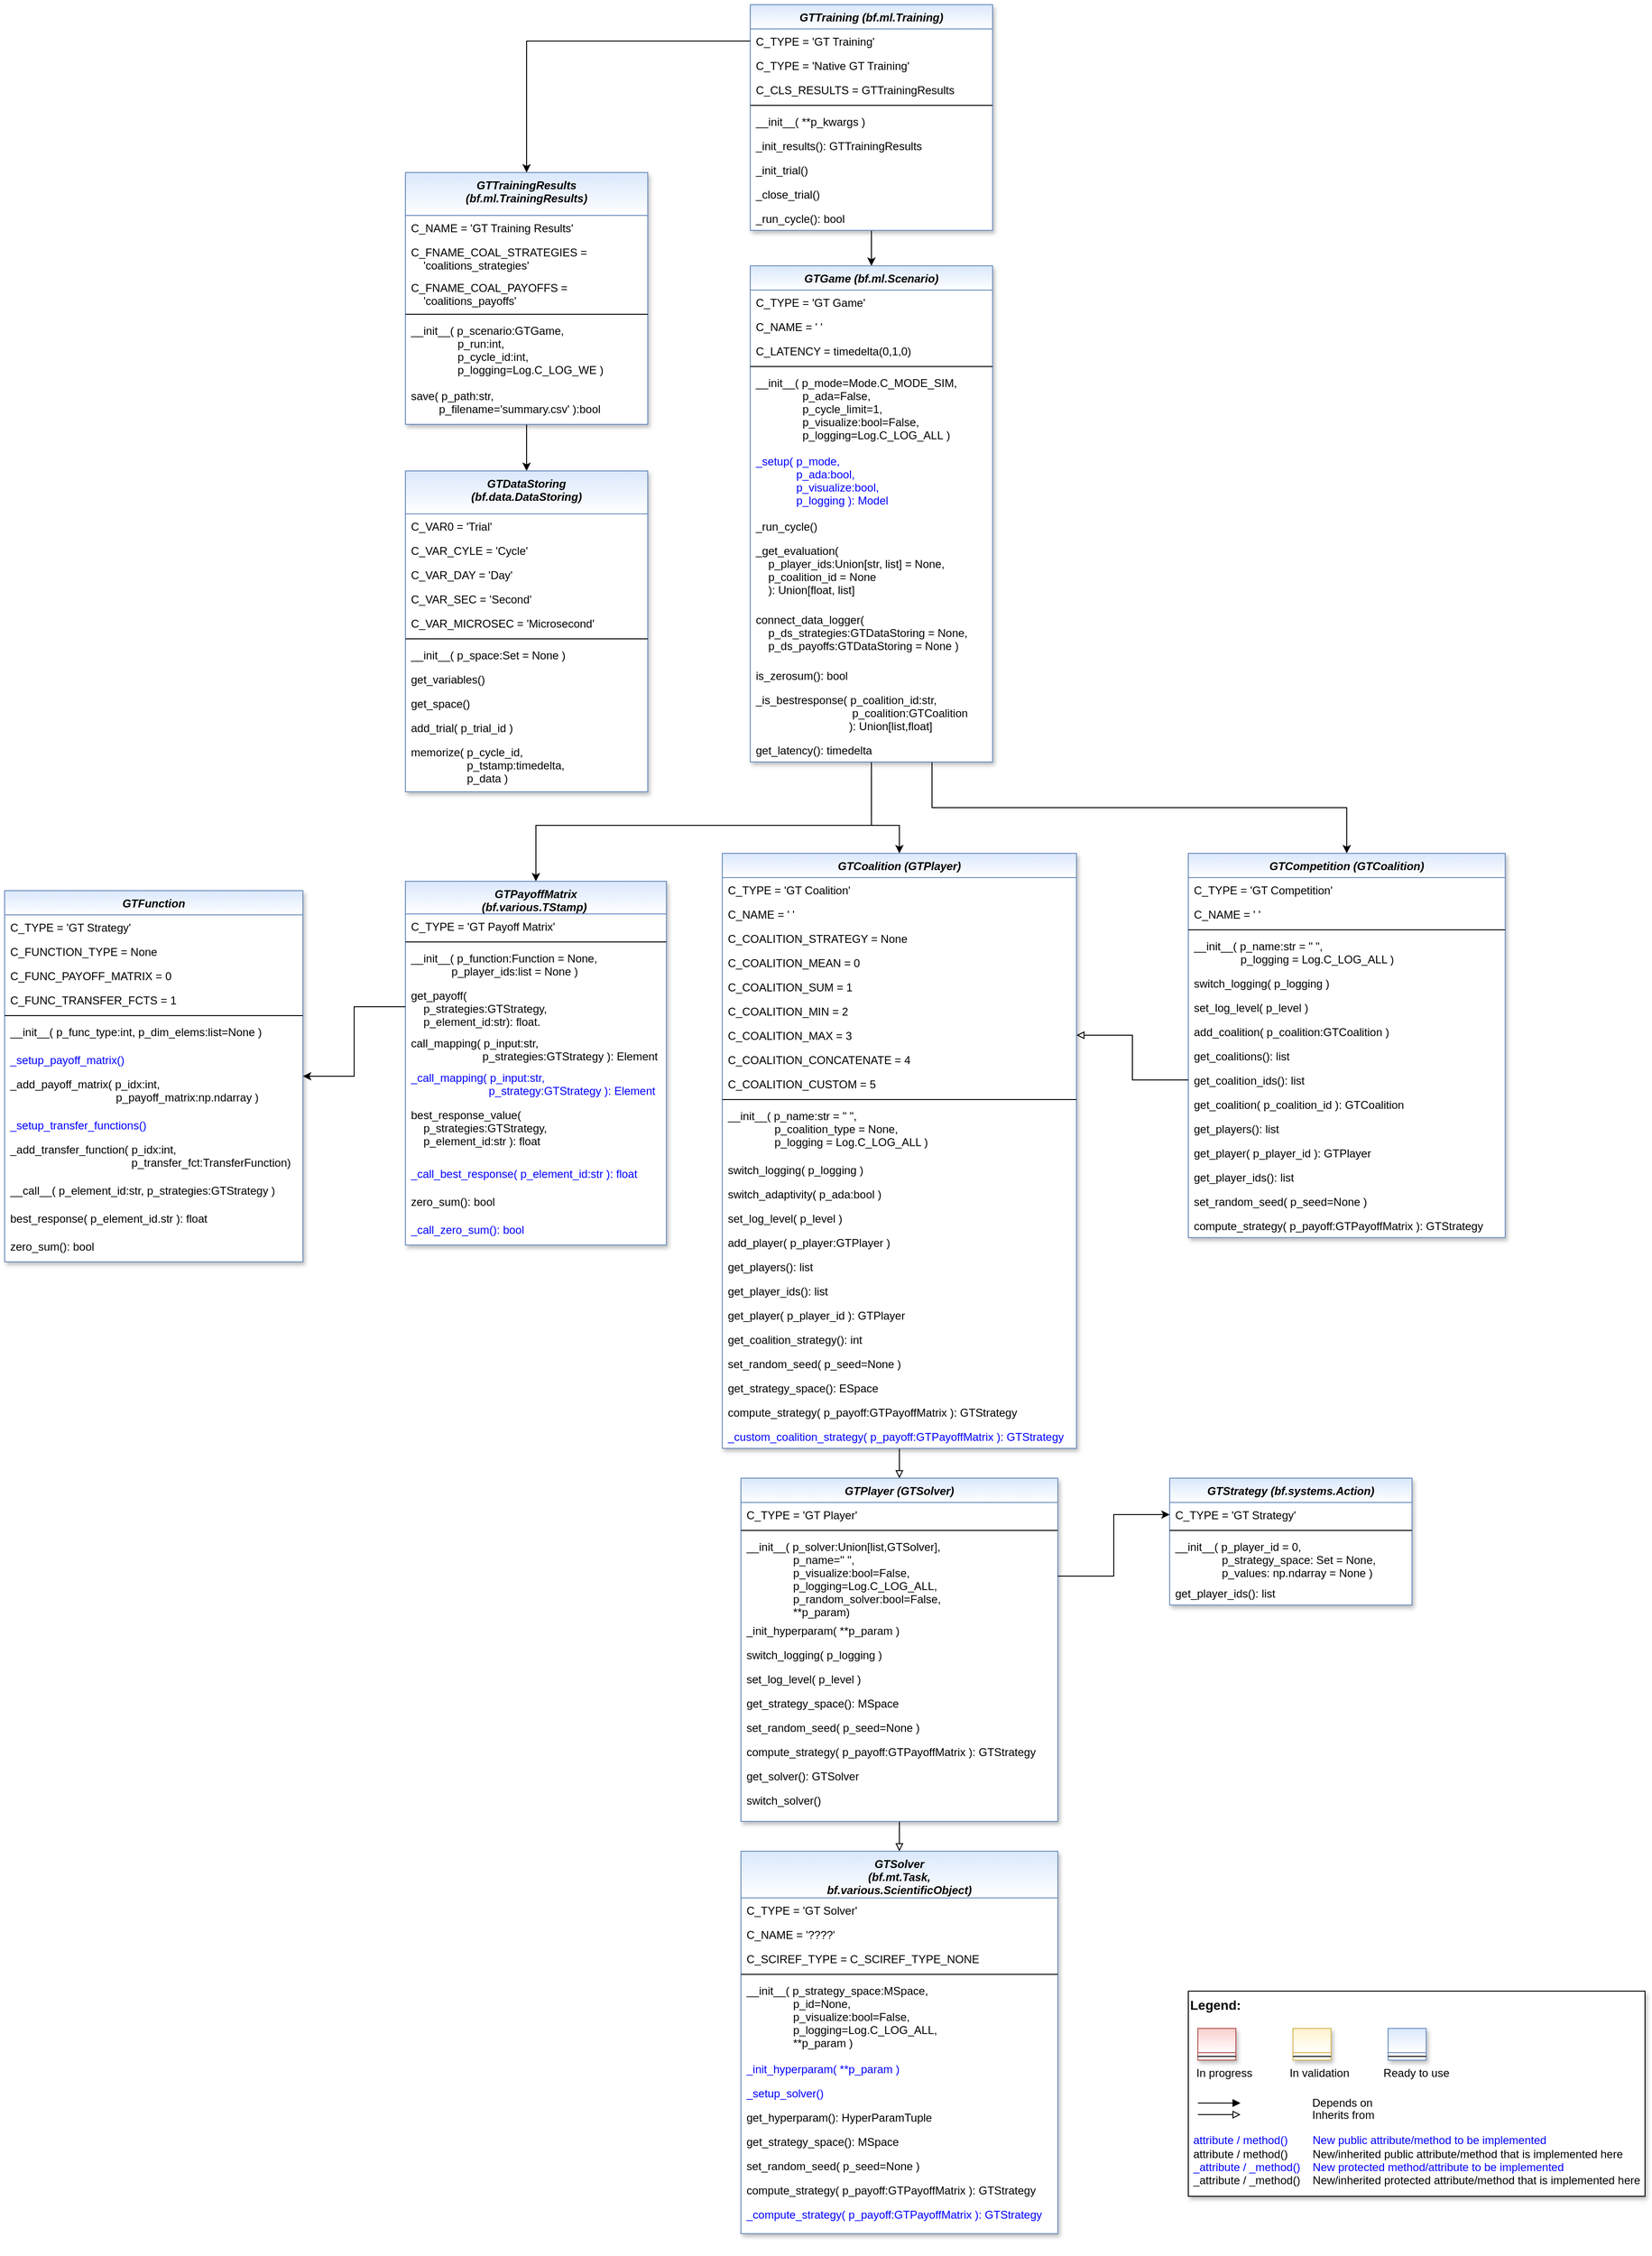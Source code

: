 <mxfile version="21.7.5" type="device">
  <diagram id="C5RBs43oDa-KdzZeNtuy" name="Page-1">
    <mxGraphModel dx="3770" dy="2610" grid="1" gridSize="10" guides="1" tooltips="1" connect="1" arrows="1" fold="1" page="1" pageScale="1" pageWidth="2336" pageHeight="1654" math="0" shadow="0">
      <root>
        <mxCell id="WIyWlLk6GJQsqaUBKTNV-0" />
        <mxCell id="WIyWlLk6GJQsqaUBKTNV-1" parent="WIyWlLk6GJQsqaUBKTNV-0" />
        <mxCell id="YwcJyiYA8xpYUULvoIaP-0" value="" style="group" parent="WIyWlLk6GJQsqaUBKTNV-1" vertex="1" connectable="0">
          <mxGeometry x="-400" y="1720" width="490" height="220" as="geometry" />
        </mxCell>
        <mxCell id="YwcJyiYA8xpYUULvoIaP-1" value="&lt;font color=&quot;#000000&quot; size=&quot;1&quot;&gt;&lt;b style=&quot;font-size: 14px&quot;&gt;Legend:&lt;br&gt;&lt;/b&gt;&lt;/font&gt;&lt;br&gt;&lt;br&gt;&lt;br&gt;&lt;font color=&quot;#0000ff&quot; style=&quot;font-size: 6px&quot;&gt;&lt;br&gt;&lt;/font&gt;&lt;span style=&quot;color: rgb(0 , 0 , 0)&quot;&gt;&lt;font style=&quot;font-size: 4px&quot;&gt;&amp;nbsp; &amp;nbsp;&lt;/font&gt;&amp;nbsp;In progress&amp;nbsp; &amp;nbsp; &amp;nbsp; &amp;nbsp; &amp;nbsp; &amp;nbsp; In validation&amp;nbsp; &amp;nbsp; &amp;nbsp; &amp;nbsp; &amp;nbsp; &amp;nbsp;Ready to use&lt;/span&gt;&lt;font color=&quot;#000000&quot;&gt;&amp;nbsp;&lt;br&gt;&lt;/font&gt;&lt;font color=&quot;#0000ff&quot;&gt;&lt;br&gt;&lt;br&gt;&lt;br&gt;&lt;br&gt;&amp;nbsp;attribute / method()&amp;nbsp; &amp;nbsp; &amp;nbsp; &amp;nbsp; New public attribute/method to be implemented&lt;/font&gt;&lt;br&gt;&lt;font color=&quot;#000000&quot;&gt;&amp;nbsp;&lt;/font&gt;&lt;font color=&quot;#000000&quot;&gt;attribute / method()&lt;span&gt; &lt;/span&gt;&amp;nbsp; &amp;nbsp; &amp;nbsp; &amp;nbsp;New/inherited public attribute/method that is implemented here&lt;br&gt;&lt;/font&gt;&lt;font color=&quot;#0000ff&quot;&gt;&amp;nbsp;_attribute /&amp;nbsp;&lt;/font&gt;&lt;font color=&quot;#0000ff&quot;&gt;_method()&amp;nbsp; &amp;nbsp; New protected method/attribute to be implemented&lt;/font&gt;&lt;br&gt;&lt;font color=&quot;#000000&quot;&gt;&amp;nbsp;_attribute / _method()&amp;nbsp; &amp;nbsp; New/inherited protected attribute/method that is implemented here&lt;br&gt;&lt;/font&gt;&lt;font color=&quot;#000000&quot;&gt;&lt;br&gt;&lt;br&gt;&lt;br&gt;&lt;br&gt;&lt;br&gt;&lt;/font&gt;" style="text;html=1;align=left;verticalAlign=top;whiteSpace=wrap;rounded=0;fontColor=#006600;strokeColor=#000000;shadow=1;fillColor=#ffffff;" parent="YwcJyiYA8xpYUULvoIaP-0" vertex="1">
          <mxGeometry width="490.0" height="220" as="geometry" />
        </mxCell>
        <mxCell id="YwcJyiYA8xpYUULvoIaP-2" value="Depends on" style="endArrow=block;html=1;labelPosition=right;verticalLabelPosition=middle;align=left;verticalAlign=middle;endFill=1;fontSize=12;" parent="YwcJyiYA8xpYUULvoIaP-0" edge="1">
          <mxGeometry x="-1623.125" y="-2180" width="51.042" height="50" as="geometry">
            <mxPoint x="10.208" y="120.003" as="sourcePoint" />
            <mxPoint x="55.991" y="120.003" as="targetPoint" />
            <mxPoint x="98" as="offset" />
            <Array as="points">
              <mxPoint x="30.625" y="120" />
            </Array>
          </mxGeometry>
        </mxCell>
        <mxCell id="YwcJyiYA8xpYUULvoIaP-3" value="Inherits from" style="endArrow=block;html=1;labelPosition=right;verticalLabelPosition=middle;align=left;verticalAlign=middle;endFill=0;fontSize=12;" parent="YwcJyiYA8xpYUULvoIaP-0" edge="1">
          <mxGeometry x="-1623.125" y="-2180" width="51.042" height="50" as="geometry">
            <mxPoint x="10.208" y="132.385" as="sourcePoint" />
            <mxPoint x="55.991" y="132.385" as="targetPoint" />
            <mxPoint x="98" y="1" as="offset" />
          </mxGeometry>
        </mxCell>
        <mxCell id="YwcJyiYA8xpYUULvoIaP-4" value="" style="swimlane;fontStyle=3;align=center;verticalAlign=top;childLayout=stackLayout;horizontal=1;startSize=26;horizontalStack=0;resizeParent=1;resizeLast=0;collapsible=1;marginBottom=0;rounded=0;shadow=1;strokeWidth=1;fillColor=#f8cecc;strokeColor=#b85450;gradientColor=#ffffff;swimlaneFillColor=#ffffff;" parent="YwcJyiYA8xpYUULvoIaP-0" vertex="1">
          <mxGeometry x="10.208" y="40" width="40.833" height="34" as="geometry">
            <mxRectangle x="230" y="140" width="160" height="26" as="alternateBounds" />
          </mxGeometry>
        </mxCell>
        <mxCell id="YwcJyiYA8xpYUULvoIaP-5" value="" style="line;html=1;strokeWidth=1;align=left;verticalAlign=middle;spacingTop=-1;spacingLeft=3;spacingRight=3;rotatable=0;labelPosition=right;points=[];portConstraint=eastwest;" parent="YwcJyiYA8xpYUULvoIaP-4" vertex="1">
          <mxGeometry y="26" width="40.833" height="8" as="geometry" />
        </mxCell>
        <mxCell id="YwcJyiYA8xpYUULvoIaP-6" value="" style="swimlane;fontStyle=3;align=center;verticalAlign=top;childLayout=stackLayout;horizontal=1;startSize=26;horizontalStack=0;resizeParent=1;resizeLast=0;collapsible=1;marginBottom=0;rounded=0;shadow=1;strokeWidth=1;fillColor=#fff2cc;strokeColor=#d6b656;gradientColor=#ffffff;swimlaneFillColor=#ffffff;" parent="YwcJyiYA8xpYUULvoIaP-0" vertex="1">
          <mxGeometry x="112.292" y="40" width="40.833" height="34" as="geometry">
            <mxRectangle x="230" y="140" width="160" height="26" as="alternateBounds" />
          </mxGeometry>
        </mxCell>
        <mxCell id="YwcJyiYA8xpYUULvoIaP-7" value="" style="line;html=1;strokeWidth=1;align=left;verticalAlign=middle;spacingTop=-1;spacingLeft=3;spacingRight=3;rotatable=0;labelPosition=right;points=[];portConstraint=eastwest;" parent="YwcJyiYA8xpYUULvoIaP-6" vertex="1">
          <mxGeometry y="26" width="40.833" height="8" as="geometry" />
        </mxCell>
        <mxCell id="YwcJyiYA8xpYUULvoIaP-8" value="" style="swimlane;fontStyle=3;align=center;verticalAlign=top;childLayout=stackLayout;horizontal=1;startSize=26;horizontalStack=0;resizeParent=1;resizeLast=0;collapsible=1;marginBottom=0;rounded=0;shadow=1;strokeWidth=1;fillColor=#dae8fc;strokeColor=#6c8ebf;gradientColor=#ffffff;swimlaneFillColor=#ffffff;" parent="YwcJyiYA8xpYUULvoIaP-0" vertex="1">
          <mxGeometry x="214.375" y="40" width="40.833" height="34" as="geometry">
            <mxRectangle x="230" y="140" width="160" height="26" as="alternateBounds" />
          </mxGeometry>
        </mxCell>
        <mxCell id="YwcJyiYA8xpYUULvoIaP-9" value="" style="line;html=1;strokeWidth=1;align=left;verticalAlign=middle;spacingTop=-1;spacingLeft=3;spacingRight=3;rotatable=0;labelPosition=right;points=[];portConstraint=eastwest;" parent="YwcJyiYA8xpYUULvoIaP-8" vertex="1">
          <mxGeometry y="26" width="40.833" height="8" as="geometry" />
        </mxCell>
        <mxCell id="B3U6xe70-WNpAOuPaKyA-0" style="edgeStyle=orthogonalEdgeStyle;rounded=0;orthogonalLoop=1;jettySize=auto;html=1;exitX=0.5;exitY=1;exitDx=0;exitDy=0;strokeColor=#000000;fontSize=12;fontColor=#FF0000;entryX=0.5;entryY=0;entryDx=0;entryDy=0;" parent="WIyWlLk6GJQsqaUBKTNV-1" source="B3U6xe70-WNpAOuPaKyA-3" target="B3U6xe70-WNpAOuPaKyA-24" edge="1">
          <mxGeometry relative="1" as="geometry">
            <Array as="points">
              <mxPoint x="-740" y="470" />
              <mxPoint x="-710" y="470" />
            </Array>
            <mxPoint x="-611.44" y="534.836" as="sourcePoint" />
          </mxGeometry>
        </mxCell>
        <mxCell id="B3U6xe70-WNpAOuPaKyA-1" style="edgeStyle=orthogonalEdgeStyle;rounded=0;orthogonalLoop=1;jettySize=auto;html=1;exitX=0.5;exitY=1;exitDx=0;exitDy=0;strokeColor=#000000;fontSize=12;fontColor=#FF0000;entryX=0.5;entryY=0;entryDx=0;entryDy=0;" parent="WIyWlLk6GJQsqaUBKTNV-1" source="B3U6xe70-WNpAOuPaKyA-3" target="B3U6xe70-WNpAOuPaKyA-44" edge="1">
          <mxGeometry relative="1" as="geometry">
            <Array as="points">
              <mxPoint x="-740" y="470" />
              <mxPoint x="-1100" y="470" />
            </Array>
            <mxPoint x="-611.44" y="532.47" as="sourcePoint" />
          </mxGeometry>
        </mxCell>
        <mxCell id="B3U6xe70-WNpAOuPaKyA-2" style="edgeStyle=orthogonalEdgeStyle;rounded=0;orthogonalLoop=1;jettySize=auto;html=1;exitX=0.75;exitY=1;exitDx=0;exitDy=0;entryX=0.5;entryY=0;entryDx=0;entryDy=0;" parent="WIyWlLk6GJQsqaUBKTNV-1" source="B3U6xe70-WNpAOuPaKyA-3" target="B3U6xe70-WNpAOuPaKyA-70" edge="1">
          <mxGeometry relative="1" as="geometry" />
        </mxCell>
        <mxCell id="B3U6xe70-WNpAOuPaKyA-3" value="GTGame (bf.ml.Scenario)" style="swimlane;fontStyle=3;align=center;verticalAlign=top;childLayout=stackLayout;horizontal=1;startSize=26;horizontalStack=0;resizeParent=1;resizeLast=0;collapsible=1;marginBottom=0;rounded=0;shadow=1;strokeWidth=1;fillColor=#dae8fc;strokeColor=#6c8ebf;swimlaneFillColor=#ffffff;gradientColor=#FFFFFF;" parent="WIyWlLk6GJQsqaUBKTNV-1" vertex="1">
          <mxGeometry x="-870" y="-130" width="260" height="532" as="geometry">
            <mxRectangle x="230" y="140" width="160" height="26" as="alternateBounds" />
          </mxGeometry>
        </mxCell>
        <mxCell id="B3U6xe70-WNpAOuPaKyA-4" value="C_TYPE = &#39;GT Game&#39;" style="text;align=left;verticalAlign=top;spacingLeft=4;spacingRight=4;overflow=hidden;rotatable=0;points=[[0,0.5],[1,0.5]];portConstraint=eastwest;" parent="B3U6xe70-WNpAOuPaKyA-3" vertex="1">
          <mxGeometry y="26" width="260" height="26" as="geometry" />
        </mxCell>
        <mxCell id="B3U6xe70-WNpAOuPaKyA-128" value="C_NAME = &#39; &#39;" style="text;align=left;verticalAlign=top;spacingLeft=4;spacingRight=4;overflow=hidden;rotatable=0;points=[[0,0.5],[1,0.5]];portConstraint=eastwest;" parent="B3U6xe70-WNpAOuPaKyA-3" vertex="1">
          <mxGeometry y="52" width="260" height="26" as="geometry" />
        </mxCell>
        <mxCell id="rAsG8wgiOkF3qRqudW2F-1" value="C_LATENCY = timedelta(0,1,0)" style="text;align=left;verticalAlign=top;spacingLeft=4;spacingRight=4;overflow=hidden;rotatable=0;points=[[0,0.5],[1,0.5]];portConstraint=eastwest;" vertex="1" parent="B3U6xe70-WNpAOuPaKyA-3">
          <mxGeometry y="78" width="260" height="26" as="geometry" />
        </mxCell>
        <mxCell id="B3U6xe70-WNpAOuPaKyA-5" value="" style="line;html=1;strokeWidth=1;align=left;verticalAlign=middle;spacingTop=-1;spacingLeft=3;spacingRight=3;rotatable=0;labelPosition=right;points=[];portConstraint=eastwest;" parent="B3U6xe70-WNpAOuPaKyA-3" vertex="1">
          <mxGeometry y="104" width="260" height="8" as="geometry" />
        </mxCell>
        <mxCell id="B3U6xe70-WNpAOuPaKyA-6" value="__init__( p_mode=Mode.C_MODE_SIM,&#xa;               p_ada=False,&#xa;               p_cycle_limit=1,&#xa;               p_visualize:bool=False,&#xa;               p_logging=Log.C_LOG_ALL )" style="text;align=left;verticalAlign=top;spacingLeft=4;spacingRight=4;overflow=hidden;rotatable=0;points=[[0,0.5],[1,0.5]];portConstraint=eastwest;fontColor=#000000;strokeColor=none;dashed=1;" parent="B3U6xe70-WNpAOuPaKyA-3" vertex="1">
          <mxGeometry y="112" width="260" height="84" as="geometry" />
        </mxCell>
        <mxCell id="B3U6xe70-WNpAOuPaKyA-7" value="_setup( p_mode,&#xa;             p_ada:bool,&#xa;             p_visualize:bool,&#xa;             p_logging ): Model" style="text;align=left;verticalAlign=top;spacingLeft=4;spacingRight=4;overflow=hidden;rotatable=0;points=[[0,0.5],[1,0.5]];portConstraint=eastwest;fontColor=#0000FF;" parent="B3U6xe70-WNpAOuPaKyA-3" vertex="1">
          <mxGeometry y="196" width="260" height="70" as="geometry" />
        </mxCell>
        <mxCell id="B3U6xe70-WNpAOuPaKyA-8" value="_run_cycle()" style="text;align=left;verticalAlign=top;spacingLeft=4;spacingRight=4;overflow=hidden;rotatable=0;points=[[0,0.5],[1,0.5]];portConstraint=eastwest;" parent="B3U6xe70-WNpAOuPaKyA-3" vertex="1">
          <mxGeometry y="266" width="260" height="26" as="geometry" />
        </mxCell>
        <mxCell id="B3U6xe70-WNpAOuPaKyA-9" value="_get_evaluation(&#xa;    p_player_ids:Union[str, list] = None,&#xa;    p_coalition_id = None&#xa;    ): Union[float, list]" style="text;align=left;verticalAlign=top;spacingLeft=4;spacingRight=4;overflow=hidden;rotatable=0;points=[[0,0.5],[1,0.5]];portConstraint=eastwest;" parent="B3U6xe70-WNpAOuPaKyA-3" vertex="1">
          <mxGeometry y="292" width="260" height="74" as="geometry" />
        </mxCell>
        <mxCell id="B3U6xe70-WNpAOuPaKyA-129" value="connect_data_logger(&#xa;    p_ds_strategies:GTDataStoring = None,&#xa;    p_ds_payoffs:GTDataStoring = None )" style="text;align=left;verticalAlign=top;spacingLeft=4;spacingRight=4;overflow=hidden;rotatable=0;points=[[0,0.5],[1,0.5]];portConstraint=eastwest;" parent="B3U6xe70-WNpAOuPaKyA-3" vertex="1">
          <mxGeometry y="366" width="260" height="60" as="geometry" />
        </mxCell>
        <mxCell id="r4KT35VXYHTNUlkVge_L-0" value="is_zerosum(): bool" style="text;align=left;verticalAlign=top;spacingLeft=4;spacingRight=4;overflow=hidden;rotatable=0;points=[[0,0.5],[1,0.5]];portConstraint=eastwest;fontColor=#000000;" parent="B3U6xe70-WNpAOuPaKyA-3" vertex="1">
          <mxGeometry y="426" width="260" height="26" as="geometry" />
        </mxCell>
        <mxCell id="r4KT35VXYHTNUlkVge_L-1" value="_is_bestresponse( p_coalition_id:str,&#xa;                               p_coalition:GTCoalition&#xa;                              ): Union[list,float]&#xa;" style="text;align=left;verticalAlign=top;spacingLeft=4;spacingRight=4;overflow=hidden;rotatable=0;points=[[0,0.5],[1,0.5]];portConstraint=eastwest;fontColor=#000000;" parent="B3U6xe70-WNpAOuPaKyA-3" vertex="1">
          <mxGeometry y="452" width="260" height="54" as="geometry" />
        </mxCell>
        <mxCell id="rAsG8wgiOkF3qRqudW2F-2" value="get_latency(): timedelta" style="text;align=left;verticalAlign=top;spacingLeft=4;spacingRight=4;overflow=hidden;rotatable=0;points=[[0,0.5],[1,0.5]];portConstraint=eastwest;fontColor=#000000;" vertex="1" parent="B3U6xe70-WNpAOuPaKyA-3">
          <mxGeometry y="506" width="260" height="26" as="geometry" />
        </mxCell>
        <mxCell id="B3U6xe70-WNpAOuPaKyA-10" style="edgeStyle=orthogonalEdgeStyle;rounded=0;orthogonalLoop=1;jettySize=auto;html=1;exitX=0.5;exitY=1;exitDx=0;exitDy=0;strokeColor=#000000;fontSize=12;fontColor=#FF0000;endArrow=block;endFill=0;" parent="WIyWlLk6GJQsqaUBKTNV-1" source="B3U6xe70-WNpAOuPaKyA-11" target="B3U6xe70-WNpAOuPaKyA-34" edge="1">
          <mxGeometry relative="1" as="geometry" />
        </mxCell>
        <mxCell id="B3U6xe70-WNpAOuPaKyA-11" value="GTPlayer (GTSolver)" style="swimlane;fontStyle=3;align=center;verticalAlign=top;childLayout=stackLayout;horizontal=1;startSize=26;horizontalStack=0;resizeParent=1;resizeLast=0;collapsible=1;marginBottom=0;rounded=0;shadow=1;strokeWidth=1;fillColor=#dae8fc;strokeColor=#6c8ebf;swimlaneFillColor=#ffffff;gradientColor=#FFFFFF;" parent="WIyWlLk6GJQsqaUBKTNV-1" vertex="1">
          <mxGeometry x="-880" y="1170" width="340" height="368" as="geometry">
            <mxRectangle x="230" y="140" width="160" height="26" as="alternateBounds" />
          </mxGeometry>
        </mxCell>
        <mxCell id="B3U6xe70-WNpAOuPaKyA-12" value="C_TYPE = &#39;GT Player&#39;" style="text;align=left;verticalAlign=top;spacingLeft=4;spacingRight=4;overflow=hidden;rotatable=0;points=[[0,0.5],[1,0.5]];portConstraint=eastwest;" parent="B3U6xe70-WNpAOuPaKyA-11" vertex="1">
          <mxGeometry y="26" width="340" height="26" as="geometry" />
        </mxCell>
        <mxCell id="B3U6xe70-WNpAOuPaKyA-13" value="" style="line;html=1;strokeWidth=1;align=left;verticalAlign=middle;spacingTop=-1;spacingLeft=3;spacingRight=3;rotatable=0;labelPosition=right;points=[];portConstraint=eastwest;" parent="B3U6xe70-WNpAOuPaKyA-11" vertex="1">
          <mxGeometry y="52" width="340" height="8" as="geometry" />
        </mxCell>
        <mxCell id="B3U6xe70-WNpAOuPaKyA-14" value="__init__( p_solver:Union[list,GTSolver],&#xa;               p_name=&#39;&#39; &quot;,&#xa;               p_visualize:bool=False,&#xa;               p_logging=Log.C_LOG_ALL,&#xa;               p_random_solver:bool=False,&#xa;               **p_param)" style="text;align=left;verticalAlign=top;spacingLeft=4;spacingRight=4;overflow=hidden;rotatable=0;points=[[0,0.5],[1,0.5]];portConstraint=eastwest;fontColor=#000000;strokeColor=none;dashed=1;" parent="B3U6xe70-WNpAOuPaKyA-11" vertex="1">
          <mxGeometry y="60" width="340" height="90" as="geometry" />
        </mxCell>
        <mxCell id="B3U6xe70-WNpAOuPaKyA-15" value="_init_hyperparam( **p_param )" style="text;align=left;verticalAlign=top;spacingLeft=4;spacingRight=4;overflow=hidden;rotatable=0;points=[[0,0.5],[1,0.5]];portConstraint=eastwest;" parent="B3U6xe70-WNpAOuPaKyA-11" vertex="1">
          <mxGeometry y="150" width="340" height="26" as="geometry" />
        </mxCell>
        <mxCell id="B3U6xe70-WNpAOuPaKyA-100" value="switch_logging( p_logging )" style="text;align=left;verticalAlign=top;spacingLeft=4;spacingRight=4;overflow=hidden;rotatable=0;points=[[0,0.5],[1,0.5]];portConstraint=eastwest;" parent="B3U6xe70-WNpAOuPaKyA-11" vertex="1">
          <mxGeometry y="176" width="340" height="26" as="geometry" />
        </mxCell>
        <mxCell id="B3U6xe70-WNpAOuPaKyA-101" value="set_log_level( p_level )" style="text;align=left;verticalAlign=top;spacingLeft=4;spacingRight=4;overflow=hidden;rotatable=0;points=[[0,0.5],[1,0.5]];portConstraint=eastwest;" parent="B3U6xe70-WNpAOuPaKyA-11" vertex="1">
          <mxGeometry y="202" width="340" height="26" as="geometry" />
        </mxCell>
        <mxCell id="B3U6xe70-WNpAOuPaKyA-102" value="get_strategy_space(): MSpace" style="text;align=left;verticalAlign=top;spacingLeft=4;spacingRight=4;overflow=hidden;rotatable=0;points=[[0,0.5],[1,0.5]];portConstraint=eastwest;" parent="B3U6xe70-WNpAOuPaKyA-11" vertex="1">
          <mxGeometry y="228" width="340" height="26" as="geometry" />
        </mxCell>
        <mxCell id="B3U6xe70-WNpAOuPaKyA-16" value="set_random_seed( p_seed=None )" style="text;align=left;verticalAlign=top;spacingLeft=4;spacingRight=4;overflow=hidden;rotatable=0;points=[[0,0.5],[1,0.5]];portConstraint=eastwest;" parent="B3U6xe70-WNpAOuPaKyA-11" vertex="1">
          <mxGeometry y="254" width="340" height="26" as="geometry" />
        </mxCell>
        <mxCell id="B3U6xe70-WNpAOuPaKyA-17" value="compute_strategy( p_payoff:GTPayoffMatrix ): GTStrategy" style="text;align=left;verticalAlign=top;spacingLeft=4;spacingRight=4;overflow=hidden;rotatable=0;points=[[0,0.5],[1,0.5]];portConstraint=eastwest;" parent="B3U6xe70-WNpAOuPaKyA-11" vertex="1">
          <mxGeometry y="280" width="340" height="26" as="geometry" />
        </mxCell>
        <mxCell id="MyGx6jRDOTwCbTWjs4LP-0" value="get_solver(): GTSolver" style="text;align=left;verticalAlign=top;spacingLeft=4;spacingRight=4;overflow=hidden;rotatable=0;points=[[0,0.5],[1,0.5]];portConstraint=eastwest;" parent="B3U6xe70-WNpAOuPaKyA-11" vertex="1">
          <mxGeometry y="306" width="340" height="26" as="geometry" />
        </mxCell>
        <mxCell id="B3U6xe70-WNpAOuPaKyA-103" value="switch_solver()" style="text;align=left;verticalAlign=top;spacingLeft=4;spacingRight=4;overflow=hidden;rotatable=0;points=[[0,0.5],[1,0.5]];portConstraint=eastwest;" parent="B3U6xe70-WNpAOuPaKyA-11" vertex="1">
          <mxGeometry y="332" width="340" height="26" as="geometry" />
        </mxCell>
        <mxCell id="B3U6xe70-WNpAOuPaKyA-18" value="GTStrategy (bf.systems.Action)" style="swimlane;fontStyle=3;align=center;verticalAlign=top;childLayout=stackLayout;horizontal=1;startSize=26;horizontalStack=0;resizeParent=1;resizeLast=0;collapsible=1;marginBottom=0;rounded=0;shadow=1;strokeWidth=1;fillColor=#dae8fc;strokeColor=#6c8ebf;swimlaneFillColor=#ffffff;gradientColor=#FFFFFF;" parent="WIyWlLk6GJQsqaUBKTNV-1" vertex="1">
          <mxGeometry x="-420" y="1170" width="260" height="136" as="geometry">
            <mxRectangle x="230" y="140" width="160" height="26" as="alternateBounds" />
          </mxGeometry>
        </mxCell>
        <mxCell id="B3U6xe70-WNpAOuPaKyA-19" value="C_TYPE = &#39;GT Strategy&#39;" style="text;align=left;verticalAlign=top;spacingLeft=4;spacingRight=4;overflow=hidden;rotatable=0;points=[[0,0.5],[1,0.5]];portConstraint=eastwest;" parent="B3U6xe70-WNpAOuPaKyA-18" vertex="1">
          <mxGeometry y="26" width="260" height="26" as="geometry" />
        </mxCell>
        <mxCell id="B3U6xe70-WNpAOuPaKyA-20" value="" style="line;html=1;strokeWidth=1;align=left;verticalAlign=middle;spacingTop=-1;spacingLeft=3;spacingRight=3;rotatable=0;labelPosition=right;points=[];portConstraint=eastwest;" parent="B3U6xe70-WNpAOuPaKyA-18" vertex="1">
          <mxGeometry y="52" width="260" height="8" as="geometry" />
        </mxCell>
        <mxCell id="B3U6xe70-WNpAOuPaKyA-21" value="__init__( p_player_id = 0,&#xa;               p_strategy_space: Set = None,&#xa;               p_values: np.ndarray = None )" style="text;align=left;verticalAlign=top;spacingLeft=4;spacingRight=4;overflow=hidden;rotatable=0;points=[[0,0.5],[1,0.5]];portConstraint=eastwest;fontColor=#000000;strokeColor=none;dashed=1;" parent="B3U6xe70-WNpAOuPaKyA-18" vertex="1">
          <mxGeometry y="60" width="260" height="50" as="geometry" />
        </mxCell>
        <mxCell id="B3U6xe70-WNpAOuPaKyA-22" value="get_player_ids(): list" style="text;align=left;verticalAlign=top;spacingLeft=4;spacingRight=4;overflow=hidden;rotatable=0;points=[[0,0.5],[1,0.5]];portConstraint=eastwest;fontColor=#000000;strokeColor=none;dashed=1;" parent="B3U6xe70-WNpAOuPaKyA-18" vertex="1">
          <mxGeometry y="110" width="260" height="26" as="geometry" />
        </mxCell>
        <mxCell id="B3U6xe70-WNpAOuPaKyA-23" style="edgeStyle=orthogonalEdgeStyle;rounded=0;orthogonalLoop=1;jettySize=auto;html=1;exitX=0.5;exitY=1;exitDx=0;exitDy=0;entryX=0.5;entryY=0;entryDx=0;entryDy=0;strokeColor=#000000;fontSize=12;fontColor=#FF0000;endArrow=block;endFill=0;" parent="WIyWlLk6GJQsqaUBKTNV-1" source="B3U6xe70-WNpAOuPaKyA-24" target="B3U6xe70-WNpAOuPaKyA-11" edge="1">
          <mxGeometry relative="1" as="geometry" />
        </mxCell>
        <mxCell id="B3U6xe70-WNpAOuPaKyA-24" value="GTCoalition (GTPlayer)" style="swimlane;fontStyle=3;align=center;verticalAlign=top;childLayout=stackLayout;horizontal=1;startSize=26;horizontalStack=0;resizeParent=1;resizeLast=0;collapsible=1;marginBottom=0;rounded=0;shadow=1;strokeWidth=1;fillColor=#dae8fc;strokeColor=#6c8ebf;swimlaneFillColor=#ffffff;gradientColor=#FFFFFF;" parent="WIyWlLk6GJQsqaUBKTNV-1" vertex="1">
          <mxGeometry x="-900" y="500" width="380" height="638" as="geometry">
            <mxRectangle x="230" y="140" width="160" height="26" as="alternateBounds" />
          </mxGeometry>
        </mxCell>
        <mxCell id="B3U6xe70-WNpAOuPaKyA-25" value="C_TYPE = &#39;GT Coalition&#39;" style="text;align=left;verticalAlign=top;spacingLeft=4;spacingRight=4;overflow=hidden;rotatable=0;points=[[0,0.5],[1,0.5]];portConstraint=eastwest;" parent="B3U6xe70-WNpAOuPaKyA-24" vertex="1">
          <mxGeometry y="26" width="380" height="26" as="geometry" />
        </mxCell>
        <mxCell id="B3U6xe70-WNpAOuPaKyA-104" value="C_NAME = &#39; &#39;" style="text;align=left;verticalAlign=top;spacingLeft=4;spacingRight=4;overflow=hidden;rotatable=0;points=[[0,0.5],[1,0.5]];portConstraint=eastwest;" parent="B3U6xe70-WNpAOuPaKyA-24" vertex="1">
          <mxGeometry y="52" width="380" height="26" as="geometry" />
        </mxCell>
        <mxCell id="B3U6xe70-WNpAOuPaKyA-105" value="C_COALITION_STRATEGY = None" style="text;align=left;verticalAlign=top;spacingLeft=4;spacingRight=4;overflow=hidden;rotatable=0;points=[[0,0.5],[1,0.5]];portConstraint=eastwest;" parent="B3U6xe70-WNpAOuPaKyA-24" vertex="1">
          <mxGeometry y="78" width="380" height="26" as="geometry" />
        </mxCell>
        <mxCell id="B3U6xe70-WNpAOuPaKyA-110" value="C_COALITION_MEAN = 0" style="text;align=left;verticalAlign=top;spacingLeft=4;spacingRight=4;overflow=hidden;rotatable=0;points=[[0,0.5],[1,0.5]];portConstraint=eastwest;" parent="B3U6xe70-WNpAOuPaKyA-24" vertex="1">
          <mxGeometry y="104" width="380" height="26" as="geometry" />
        </mxCell>
        <mxCell id="B3U6xe70-WNpAOuPaKyA-109" value="C_COALITION_SUM = 1" style="text;align=left;verticalAlign=top;spacingLeft=4;spacingRight=4;overflow=hidden;rotatable=0;points=[[0,0.5],[1,0.5]];portConstraint=eastwest;" parent="B3U6xe70-WNpAOuPaKyA-24" vertex="1">
          <mxGeometry y="130" width="380" height="26" as="geometry" />
        </mxCell>
        <mxCell id="B3U6xe70-WNpAOuPaKyA-107" value="C_COALITION_MIN = 2" style="text;align=left;verticalAlign=top;spacingLeft=4;spacingRight=4;overflow=hidden;rotatable=0;points=[[0,0.5],[1,0.5]];portConstraint=eastwest;" parent="B3U6xe70-WNpAOuPaKyA-24" vertex="1">
          <mxGeometry y="156" width="380" height="26" as="geometry" />
        </mxCell>
        <mxCell id="B3U6xe70-WNpAOuPaKyA-108" value="C_COALITION_MAX = 3" style="text;align=left;verticalAlign=top;spacingLeft=4;spacingRight=4;overflow=hidden;rotatable=0;points=[[0,0.5],[1,0.5]];portConstraint=eastwest;" parent="B3U6xe70-WNpAOuPaKyA-24" vertex="1">
          <mxGeometry y="182" width="380" height="26" as="geometry" />
        </mxCell>
        <mxCell id="r4KT35VXYHTNUlkVge_L-12" value="C_COALITION_CONCATENATE = 4" style="text;align=left;verticalAlign=top;spacingLeft=4;spacingRight=4;overflow=hidden;rotatable=0;points=[[0,0.5],[1,0.5]];portConstraint=eastwest;" parent="B3U6xe70-WNpAOuPaKyA-24" vertex="1">
          <mxGeometry y="208" width="380" height="26" as="geometry" />
        </mxCell>
        <mxCell id="B3U6xe70-WNpAOuPaKyA-106" value="C_COALITION_CUSTOM = 5" style="text;align=left;verticalAlign=top;spacingLeft=4;spacingRight=4;overflow=hidden;rotatable=0;points=[[0,0.5],[1,0.5]];portConstraint=eastwest;" parent="B3U6xe70-WNpAOuPaKyA-24" vertex="1">
          <mxGeometry y="234" width="380" height="26" as="geometry" />
        </mxCell>
        <mxCell id="B3U6xe70-WNpAOuPaKyA-26" value="" style="line;html=1;strokeWidth=1;align=left;verticalAlign=middle;spacingTop=-1;spacingLeft=3;spacingRight=3;rotatable=0;labelPosition=right;points=[];portConstraint=eastwest;" parent="B3U6xe70-WNpAOuPaKyA-24" vertex="1">
          <mxGeometry y="260" width="380" height="8" as="geometry" />
        </mxCell>
        <mxCell id="B3U6xe70-WNpAOuPaKyA-27" value="__init__( p_name:str = &quot; &quot;,&#xa;               p_coalition_type = None,&#xa;               p_logging = Log.C_LOG_ALL )" style="text;align=left;verticalAlign=top;spacingLeft=4;spacingRight=4;overflow=hidden;rotatable=0;points=[[0,0.5],[1,0.5]];portConstraint=eastwest;fontColor=#000000;strokeColor=none;dashed=1;" parent="B3U6xe70-WNpAOuPaKyA-24" vertex="1">
          <mxGeometry y="268" width="380" height="58" as="geometry" />
        </mxCell>
        <mxCell id="B3U6xe70-WNpAOuPaKyA-111" value="switch_logging( p_logging )" style="text;align=left;verticalAlign=top;spacingLeft=4;spacingRight=4;overflow=hidden;rotatable=0;points=[[0,0.5],[1,0.5]];portConstraint=eastwest;" parent="B3U6xe70-WNpAOuPaKyA-24" vertex="1">
          <mxGeometry y="326" width="380" height="26" as="geometry" />
        </mxCell>
        <mxCell id="q94ubmj8k_Kv9LnCzs1b-0" value="switch_adaptivity( p_ada:bool )" style="text;align=left;verticalAlign=top;spacingLeft=4;spacingRight=4;overflow=hidden;rotatable=0;points=[[0,0.5],[1,0.5]];portConstraint=eastwest;" parent="B3U6xe70-WNpAOuPaKyA-24" vertex="1">
          <mxGeometry y="352" width="380" height="26" as="geometry" />
        </mxCell>
        <mxCell id="B3U6xe70-WNpAOuPaKyA-112" value="set_log_level( p_level )" style="text;align=left;verticalAlign=top;spacingLeft=4;spacingRight=4;overflow=hidden;rotatable=0;points=[[0,0.5],[1,0.5]];portConstraint=eastwest;" parent="B3U6xe70-WNpAOuPaKyA-24" vertex="1">
          <mxGeometry y="378" width="380" height="26" as="geometry" />
        </mxCell>
        <mxCell id="B3U6xe70-WNpAOuPaKyA-28" value="add_player( p_player:GTPlayer )" style="text;align=left;verticalAlign=top;spacingLeft=4;spacingRight=4;overflow=hidden;rotatable=0;points=[[0,0.5],[1,0.5]];portConstraint=eastwest;" parent="B3U6xe70-WNpAOuPaKyA-24" vertex="1">
          <mxGeometry y="404" width="380" height="26" as="geometry" />
        </mxCell>
        <mxCell id="B3U6xe70-WNpAOuPaKyA-29" value="get_players(): list" style="text;align=left;verticalAlign=top;spacingLeft=4;spacingRight=4;overflow=hidden;rotatable=0;points=[[0,0.5],[1,0.5]];portConstraint=eastwest;" parent="B3U6xe70-WNpAOuPaKyA-24" vertex="1">
          <mxGeometry y="430" width="380" height="26" as="geometry" />
        </mxCell>
        <mxCell id="B3U6xe70-WNpAOuPaKyA-30" value="get_player_ids(): list" style="text;align=left;verticalAlign=top;spacingLeft=4;spacingRight=4;overflow=hidden;rotatable=0;points=[[0,0.5],[1,0.5]];portConstraint=eastwest;" parent="B3U6xe70-WNpAOuPaKyA-24" vertex="1">
          <mxGeometry y="456" width="380" height="26" as="geometry" />
        </mxCell>
        <mxCell id="B3U6xe70-WNpAOuPaKyA-31" value="get_player( p_player_id ): GTPlayer" style="text;align=left;verticalAlign=top;spacingLeft=4;spacingRight=4;overflow=hidden;rotatable=0;points=[[0,0.5],[1,0.5]];portConstraint=eastwest;" parent="B3U6xe70-WNpAOuPaKyA-24" vertex="1">
          <mxGeometry y="482" width="380" height="26" as="geometry" />
        </mxCell>
        <mxCell id="B3U6xe70-WNpAOuPaKyA-114" value="get_coalition_strategy(): int" style="text;align=left;verticalAlign=top;spacingLeft=4;spacingRight=4;overflow=hidden;rotatable=0;points=[[0,0.5],[1,0.5]];portConstraint=eastwest;" parent="B3U6xe70-WNpAOuPaKyA-24" vertex="1">
          <mxGeometry y="508" width="380" height="26" as="geometry" />
        </mxCell>
        <mxCell id="B3U6xe70-WNpAOuPaKyA-32" value="set_random_seed( p_seed=None )" style="text;align=left;verticalAlign=top;spacingLeft=4;spacingRight=4;overflow=hidden;rotatable=0;points=[[0,0.5],[1,0.5]];portConstraint=eastwest;" parent="B3U6xe70-WNpAOuPaKyA-24" vertex="1">
          <mxGeometry y="534" width="380" height="26" as="geometry" />
        </mxCell>
        <mxCell id="B3U6xe70-WNpAOuPaKyA-115" value="get_strategy_space(): ESpace" style="text;align=left;verticalAlign=top;spacingLeft=4;spacingRight=4;overflow=hidden;rotatable=0;points=[[0,0.5],[1,0.5]];portConstraint=eastwest;" parent="B3U6xe70-WNpAOuPaKyA-24" vertex="1">
          <mxGeometry y="560" width="380" height="26" as="geometry" />
        </mxCell>
        <mxCell id="B3U6xe70-WNpAOuPaKyA-33" value="compute_strategy( p_payoff:GTPayoffMatrix ): GTStrategy" style="text;align=left;verticalAlign=top;spacingLeft=4;spacingRight=4;overflow=hidden;rotatable=0;points=[[0,0.5],[1,0.5]];portConstraint=eastwest;" parent="B3U6xe70-WNpAOuPaKyA-24" vertex="1">
          <mxGeometry y="586" width="380" height="26" as="geometry" />
        </mxCell>
        <mxCell id="r4KT35VXYHTNUlkVge_L-2" value="_custom_coalition_strategy( p_payoff:GTPayoffMatrix ): GTStrategy" style="text;align=left;verticalAlign=top;spacingLeft=4;spacingRight=4;overflow=hidden;rotatable=0;points=[[0,0.5],[1,0.5]];portConstraint=eastwest;fontColor=#0000FF;" parent="B3U6xe70-WNpAOuPaKyA-24" vertex="1">
          <mxGeometry y="612" width="380" height="26" as="geometry" />
        </mxCell>
        <mxCell id="B3U6xe70-WNpAOuPaKyA-34" value="GTSolver&#xa;(bf.mt.Task,&#xa;bf.various.ScientificObject)" style="swimlane;fontStyle=3;align=center;verticalAlign=top;childLayout=stackLayout;horizontal=1;startSize=50;horizontalStack=0;resizeParent=1;resizeLast=0;collapsible=1;marginBottom=0;rounded=0;shadow=1;strokeWidth=1;fillColor=#dae8fc;strokeColor=#6c8ebf;swimlaneFillColor=#ffffff;gradientColor=#FFFFFF;" parent="WIyWlLk6GJQsqaUBKTNV-1" vertex="1">
          <mxGeometry x="-880" y="1570" width="340" height="410" as="geometry">
            <mxRectangle x="230" y="140" width="160" height="26" as="alternateBounds" />
          </mxGeometry>
        </mxCell>
        <mxCell id="B3U6xe70-WNpAOuPaKyA-35" value="C_TYPE = &#39;GT Solver&#39;" style="text;align=left;verticalAlign=top;spacingLeft=4;spacingRight=4;overflow=hidden;rotatable=0;points=[[0,0.5],[1,0.5]];portConstraint=eastwest;" parent="B3U6xe70-WNpAOuPaKyA-34" vertex="1">
          <mxGeometry y="50" width="340" height="26" as="geometry" />
        </mxCell>
        <mxCell id="B3U6xe70-WNpAOuPaKyA-96" value="C_NAME = &#39;????&#39;" style="text;align=left;verticalAlign=top;spacingLeft=4;spacingRight=4;overflow=hidden;rotatable=0;points=[[0,0.5],[1,0.5]];portConstraint=eastwest;" parent="B3U6xe70-WNpAOuPaKyA-34" vertex="1">
          <mxGeometry y="76" width="340" height="26" as="geometry" />
        </mxCell>
        <mxCell id="B3U6xe70-WNpAOuPaKyA-97" value="C_SCIREF_TYPE = C_SCIREF_TYPE_NONE" style="text;align=left;verticalAlign=top;spacingLeft=4;spacingRight=4;overflow=hidden;rotatable=0;points=[[0,0.5],[1,0.5]];portConstraint=eastwest;" parent="B3U6xe70-WNpAOuPaKyA-34" vertex="1">
          <mxGeometry y="102" width="340" height="26" as="geometry" />
        </mxCell>
        <mxCell id="B3U6xe70-WNpAOuPaKyA-36" value="" style="line;html=1;strokeWidth=1;align=left;verticalAlign=middle;spacingTop=-1;spacingLeft=3;spacingRight=3;rotatable=0;labelPosition=right;points=[];portConstraint=eastwest;" parent="B3U6xe70-WNpAOuPaKyA-34" vertex="1">
          <mxGeometry y="128" width="340" height="8" as="geometry" />
        </mxCell>
        <mxCell id="B3U6xe70-WNpAOuPaKyA-37" value="__init__( p_strategy_space:MSpace,&#xa;               p_id=None,&#xa;               p_visualize:bool=False,&#xa;               p_logging=Log.C_LOG_ALL,&#xa;               **p_param )" style="text;align=left;verticalAlign=top;spacingLeft=4;spacingRight=4;overflow=hidden;rotatable=0;points=[[0,0.5],[1,0.5]];portConstraint=eastwest;fontColor=#000000;strokeColor=none;dashed=1;" parent="B3U6xe70-WNpAOuPaKyA-34" vertex="1">
          <mxGeometry y="136" width="340" height="84" as="geometry" />
        </mxCell>
        <mxCell id="B3U6xe70-WNpAOuPaKyA-38" value="_init_hyperparam( **p_param )" style="text;align=left;verticalAlign=top;spacingLeft=4;spacingRight=4;overflow=hidden;rotatable=0;points=[[0,0.5],[1,0.5]];portConstraint=eastwest;fontColor=#0000FF;" parent="B3U6xe70-WNpAOuPaKyA-34" vertex="1">
          <mxGeometry y="220" width="340" height="26" as="geometry" />
        </mxCell>
        <mxCell id="B3U6xe70-WNpAOuPaKyA-39" value="_setup_solver()" style="text;align=left;verticalAlign=top;spacingLeft=4;spacingRight=4;overflow=hidden;rotatable=0;points=[[0,0.5],[1,0.5]];portConstraint=eastwest;fontColor=#0000FF;" parent="B3U6xe70-WNpAOuPaKyA-34" vertex="1">
          <mxGeometry y="246" width="340" height="26" as="geometry" />
        </mxCell>
        <mxCell id="B3U6xe70-WNpAOuPaKyA-40" value="get_hyperparam(): HyperParamTuple" style="text;align=left;verticalAlign=top;spacingLeft=4;spacingRight=4;overflow=hidden;rotatable=0;points=[[0,0.5],[1,0.5]];portConstraint=eastwest;" parent="B3U6xe70-WNpAOuPaKyA-34" vertex="1">
          <mxGeometry y="272" width="340" height="26" as="geometry" />
        </mxCell>
        <mxCell id="B3U6xe70-WNpAOuPaKyA-98" value="get_strategy_space(): MSpace" style="text;align=left;verticalAlign=top;spacingLeft=4;spacingRight=4;overflow=hidden;rotatable=0;points=[[0,0.5],[1,0.5]];portConstraint=eastwest;" parent="B3U6xe70-WNpAOuPaKyA-34" vertex="1">
          <mxGeometry y="298" width="340" height="26" as="geometry" />
        </mxCell>
        <mxCell id="B3U6xe70-WNpAOuPaKyA-41" value="set_random_seed( p_seed=None )" style="text;align=left;verticalAlign=top;spacingLeft=4;spacingRight=4;overflow=hidden;rotatable=0;points=[[0,0.5],[1,0.5]];portConstraint=eastwest;" parent="B3U6xe70-WNpAOuPaKyA-34" vertex="1">
          <mxGeometry y="324" width="340" height="26" as="geometry" />
        </mxCell>
        <mxCell id="B3U6xe70-WNpAOuPaKyA-42" value="compute_strategy( p_payoff:GTPayoffMatrix ): GTStrategy" style="text;align=left;verticalAlign=top;spacingLeft=4;spacingRight=4;overflow=hidden;rotatable=0;points=[[0,0.5],[1,0.5]];portConstraint=eastwest;" parent="B3U6xe70-WNpAOuPaKyA-34" vertex="1">
          <mxGeometry y="350" width="340" height="26" as="geometry" />
        </mxCell>
        <mxCell id="B3U6xe70-WNpAOuPaKyA-43" value="_compute_strategy( p_payoff:GTPayoffMatrix ): GTStrategy" style="text;align=left;verticalAlign=top;spacingLeft=4;spacingRight=4;overflow=hidden;rotatable=0;points=[[0,0.5],[1,0.5]];portConstraint=eastwest;fontColor=#0000FF;" parent="B3U6xe70-WNpAOuPaKyA-34" vertex="1">
          <mxGeometry y="376" width="340" height="26" as="geometry" />
        </mxCell>
        <mxCell id="B3U6xe70-WNpAOuPaKyA-44" value="GTPayoffMatrix&#xa;(bf.various.TStamp) " style="swimlane;fontStyle=3;align=center;verticalAlign=top;childLayout=stackLayout;horizontal=1;startSize=35;horizontalStack=0;resizeParent=1;resizeLast=0;collapsible=1;marginBottom=0;rounded=0;shadow=1;strokeWidth=1;fillColor=#dae8fc;strokeColor=#6c8ebf;swimlaneFillColor=#ffffff;gradientColor=#FFFFFF;" parent="WIyWlLk6GJQsqaUBKTNV-1" vertex="1">
          <mxGeometry x="-1240" y="530" width="280" height="390" as="geometry">
            <mxRectangle x="230" y="140" width="160" height="26" as="alternateBounds" />
          </mxGeometry>
        </mxCell>
        <mxCell id="B3U6xe70-WNpAOuPaKyA-45" value="C_TYPE = &#39;GT Payoff Matrix&#39;" style="text;align=left;verticalAlign=top;spacingLeft=4;spacingRight=4;overflow=hidden;rotatable=0;points=[[0,0.5],[1,0.5]];portConstraint=eastwest;" parent="B3U6xe70-WNpAOuPaKyA-44" vertex="1">
          <mxGeometry y="35" width="280" height="26" as="geometry" />
        </mxCell>
        <mxCell id="B3U6xe70-WNpAOuPaKyA-46" value="" style="line;html=1;strokeWidth=1;align=left;verticalAlign=middle;spacingTop=-1;spacingLeft=3;spacingRight=3;rotatable=0;labelPosition=right;points=[];portConstraint=eastwest;" parent="B3U6xe70-WNpAOuPaKyA-44" vertex="1">
          <mxGeometry y="61" width="280" height="8" as="geometry" />
        </mxCell>
        <mxCell id="B3U6xe70-WNpAOuPaKyA-47" value="__init__( p_function:Function = None,&#xa;               p_player_ids:list = None )" style="text;align=left;verticalAlign=top;spacingLeft=4;spacingRight=4;overflow=hidden;rotatable=0;points=[[0,0.5],[1,0.5]];portConstraint=eastwest;fontColor=#000000;strokeColor=none;dashed=1;" parent="B3U6xe70-WNpAOuPaKyA-44" vertex="1">
          <mxGeometry y="69" width="280" height="40" as="geometry" />
        </mxCell>
        <mxCell id="B3U6xe70-WNpAOuPaKyA-48" value="get_payoff(&#xa;    p_strategies:GTStrategy,&#xa;    p_element_id:str): float." style="text;align=left;verticalAlign=top;spacingLeft=4;spacingRight=4;overflow=hidden;rotatable=0;points=[[0,0.5],[1,0.5]];portConstraint=eastwest;" parent="B3U6xe70-WNpAOuPaKyA-44" vertex="1">
          <mxGeometry y="109" width="280" height="51" as="geometry" />
        </mxCell>
        <mxCell id="B3U6xe70-WNpAOuPaKyA-49" value="call_mapping( p_input:str,&#xa;                       p_strategies:GTStrategy ): Element" style="text;align=left;verticalAlign=top;spacingLeft=4;spacingRight=4;overflow=hidden;rotatable=0;points=[[0,0.5],[1,0.5]];portConstraint=eastwest;fontColor=#000000;" parent="B3U6xe70-WNpAOuPaKyA-44" vertex="1">
          <mxGeometry y="160" width="280" height="37" as="geometry" />
        </mxCell>
        <mxCell id="B3U6xe70-WNpAOuPaKyA-50" value="_call_mapping( p_input:str,&#xa;                         p_strategy:GTStrategy ): Element" style="text;align=left;verticalAlign=top;spacingLeft=4;spacingRight=4;overflow=hidden;rotatable=0;points=[[0,0.5],[1,0.5]];portConstraint=eastwest;fontColor=#0000FF;" parent="B3U6xe70-WNpAOuPaKyA-44" vertex="1">
          <mxGeometry y="197" width="280" height="40" as="geometry" />
        </mxCell>
        <mxCell id="r4KT35VXYHTNUlkVge_L-3" value="best_response_value(&#xa;    p_strategies:GTStrategy,    &#xa;    p_element_id:str ): float" style="text;align=left;verticalAlign=top;spacingLeft=4;spacingRight=4;overflow=hidden;rotatable=0;points=[[0,0.5],[1,0.5]];portConstraint=eastwest;fontColor=#000000;" parent="B3U6xe70-WNpAOuPaKyA-44" vertex="1">
          <mxGeometry y="237" width="280" height="63" as="geometry" />
        </mxCell>
        <mxCell id="r4KT35VXYHTNUlkVge_L-14" value="_call_best_response( p_element_id:str ): float" style="text;align=left;verticalAlign=top;spacingLeft=4;spacingRight=4;overflow=hidden;rotatable=0;points=[[0,0.5],[1,0.5]];portConstraint=eastwest;fontColor=#0000FF;" parent="B3U6xe70-WNpAOuPaKyA-44" vertex="1">
          <mxGeometry y="300" width="280" height="30" as="geometry" />
        </mxCell>
        <mxCell id="r4KT35VXYHTNUlkVge_L-16" value="zero_sum(): bool" style="text;align=left;verticalAlign=top;spacingLeft=4;spacingRight=4;overflow=hidden;rotatable=0;points=[[0,0.5],[1,0.5]];portConstraint=eastwest;fontColor=#000000;strokeColor=none;dashed=1;" parent="B3U6xe70-WNpAOuPaKyA-44" vertex="1">
          <mxGeometry y="330" width="280" height="30" as="geometry" />
        </mxCell>
        <mxCell id="r4KT35VXYHTNUlkVge_L-17" value="_call_zero_sum(): bool" style="text;align=left;verticalAlign=top;spacingLeft=4;spacingRight=4;overflow=hidden;rotatable=0;points=[[0,0.5],[1,0.5]];portConstraint=eastwest;fontColor=#0000FF;strokeColor=none;dashed=1;" parent="B3U6xe70-WNpAOuPaKyA-44" vertex="1">
          <mxGeometry y="360" width="280" height="30" as="geometry" />
        </mxCell>
        <mxCell id="B3U6xe70-WNpAOuPaKyA-52" style="edgeStyle=orthogonalEdgeStyle;rounded=0;orthogonalLoop=1;jettySize=auto;html=1;exitX=1;exitY=0.5;exitDx=0;exitDy=0;entryX=0;entryY=0.5;entryDx=0;entryDy=0;strokeColor=#000000;fontSize=12;fontColor=#FF0000;endArrow=classic;endFill=1;" parent="WIyWlLk6GJQsqaUBKTNV-1" source="B3U6xe70-WNpAOuPaKyA-14" target="B3U6xe70-WNpAOuPaKyA-19" edge="1">
          <mxGeometry relative="1" as="geometry" />
        </mxCell>
        <mxCell id="B3U6xe70-WNpAOuPaKyA-55" style="edgeStyle=orthogonalEdgeStyle;rounded=0;orthogonalLoop=1;jettySize=auto;html=1;exitX=0.5;exitY=1;exitDx=0;exitDy=0;entryX=0.5;entryY=0;entryDx=0;entryDy=0;" parent="WIyWlLk6GJQsqaUBKTNV-1" source="B3U6xe70-WNpAOuPaKyA-56" target="B3U6xe70-WNpAOuPaKyA-3" edge="1">
          <mxGeometry relative="1" as="geometry" />
        </mxCell>
        <mxCell id="B3U6xe70-WNpAOuPaKyA-56" value="GTTraining (bf.ml.Training)" style="swimlane;fontStyle=3;align=center;verticalAlign=top;childLayout=stackLayout;horizontal=1;startSize=26;horizontalStack=0;resizeParent=1;resizeLast=0;collapsible=1;marginBottom=0;rounded=0;shadow=1;strokeWidth=1;fillColor=#dae8fc;strokeColor=#6c8ebf;swimlaneFillColor=#ffffff;gradientColor=#FFFFFF;" parent="WIyWlLk6GJQsqaUBKTNV-1" vertex="1">
          <mxGeometry x="-870" y="-410" width="260" height="242" as="geometry">
            <mxRectangle x="230" y="140" width="160" height="26" as="alternateBounds" />
          </mxGeometry>
        </mxCell>
        <mxCell id="B3U6xe70-WNpAOuPaKyA-57" value="C_TYPE = &#39;GT Training&#39;" style="text;align=left;verticalAlign=top;spacingLeft=4;spacingRight=4;overflow=hidden;rotatable=0;points=[[0,0.5],[1,0.5]];portConstraint=eastwest;" parent="B3U6xe70-WNpAOuPaKyA-56" vertex="1">
          <mxGeometry y="26" width="260" height="26" as="geometry" />
        </mxCell>
        <mxCell id="rAsG8wgiOkF3qRqudW2F-0" value="C_TYPE = &#39;Native GT Training&#39;" style="text;align=left;verticalAlign=top;spacingLeft=4;spacingRight=4;overflow=hidden;rotatable=0;points=[[0,0.5],[1,0.5]];portConstraint=eastwest;" vertex="1" parent="B3U6xe70-WNpAOuPaKyA-56">
          <mxGeometry y="52" width="260" height="26" as="geometry" />
        </mxCell>
        <mxCell id="B3U6xe70-WNpAOuPaKyA-132" value="C_CLS_RESULTS = GTTrainingResults" style="text;align=left;verticalAlign=top;spacingLeft=4;spacingRight=4;overflow=hidden;rotatable=0;points=[[0,0.5],[1,0.5]];portConstraint=eastwest;" parent="B3U6xe70-WNpAOuPaKyA-56" vertex="1">
          <mxGeometry y="78" width="260" height="26" as="geometry" />
        </mxCell>
        <mxCell id="B3U6xe70-WNpAOuPaKyA-58" value="" style="line;html=1;strokeWidth=1;align=left;verticalAlign=middle;spacingTop=-1;spacingLeft=3;spacingRight=3;rotatable=0;labelPosition=right;points=[];portConstraint=eastwest;" parent="B3U6xe70-WNpAOuPaKyA-56" vertex="1">
          <mxGeometry y="104" width="260" height="8" as="geometry" />
        </mxCell>
        <mxCell id="B3U6xe70-WNpAOuPaKyA-59" value="__init__( **p_kwargs )" style="text;align=left;verticalAlign=top;spacingLeft=4;spacingRight=4;overflow=hidden;rotatable=0;points=[[0,0.5],[1,0.5]];portConstraint=eastwest;fontColor=#000000;strokeColor=none;dashed=1;" parent="B3U6xe70-WNpAOuPaKyA-56" vertex="1">
          <mxGeometry y="112" width="260" height="26" as="geometry" />
        </mxCell>
        <mxCell id="B3U6xe70-WNpAOuPaKyA-133" value="_init_results(): GTTrainingResults" style="text;align=left;verticalAlign=top;spacingLeft=4;spacingRight=4;overflow=hidden;rotatable=0;points=[[0,0.5],[1,0.5]];portConstraint=eastwest;fontColor=#000000;strokeColor=none;dashed=1;" parent="B3U6xe70-WNpAOuPaKyA-56" vertex="1">
          <mxGeometry y="138" width="260" height="26" as="geometry" />
        </mxCell>
        <mxCell id="B3U6xe70-WNpAOuPaKyA-134" value="_init_trial()" style="text;align=left;verticalAlign=top;spacingLeft=4;spacingRight=4;overflow=hidden;rotatable=0;points=[[0,0.5],[1,0.5]];portConstraint=eastwest;fontColor=#000000;strokeColor=none;dashed=1;" parent="B3U6xe70-WNpAOuPaKyA-56" vertex="1">
          <mxGeometry y="164" width="260" height="26" as="geometry" />
        </mxCell>
        <mxCell id="B3U6xe70-WNpAOuPaKyA-135" value="_close_trial()" style="text;align=left;verticalAlign=top;spacingLeft=4;spacingRight=4;overflow=hidden;rotatable=0;points=[[0,0.5],[1,0.5]];portConstraint=eastwest;fontColor=#000000;strokeColor=none;dashed=1;" parent="B3U6xe70-WNpAOuPaKyA-56" vertex="1">
          <mxGeometry y="190" width="260" height="26" as="geometry" />
        </mxCell>
        <mxCell id="B3U6xe70-WNpAOuPaKyA-136" value="_run_cycle(): bool" style="text;align=left;verticalAlign=top;spacingLeft=4;spacingRight=4;overflow=hidden;rotatable=0;points=[[0,0.5],[1,0.5]];portConstraint=eastwest;fontColor=#000000;strokeColor=none;dashed=1;" parent="B3U6xe70-WNpAOuPaKyA-56" vertex="1">
          <mxGeometry y="216" width="260" height="26" as="geometry" />
        </mxCell>
        <mxCell id="B3U6xe70-WNpAOuPaKyA-70" value="GTCompetition (GTCoalition)" style="swimlane;fontStyle=3;align=center;verticalAlign=top;childLayout=stackLayout;horizontal=1;startSize=26;horizontalStack=0;resizeParent=1;resizeLast=0;collapsible=1;marginBottom=0;rounded=0;shadow=1;strokeWidth=1;fillColor=#dae8fc;strokeColor=#6c8ebf;swimlaneFillColor=#ffffff;gradientColor=#FFFFFF;" parent="WIyWlLk6GJQsqaUBKTNV-1" vertex="1">
          <mxGeometry x="-400" y="500" width="340" height="412" as="geometry">
            <mxRectangle x="230" y="140" width="160" height="26" as="alternateBounds" />
          </mxGeometry>
        </mxCell>
        <mxCell id="B3U6xe70-WNpAOuPaKyA-71" value="C_TYPE = &#39;GT Competition&#39;" style="text;align=left;verticalAlign=top;spacingLeft=4;spacingRight=4;overflow=hidden;rotatable=0;points=[[0,0.5],[1,0.5]];portConstraint=eastwest;" parent="B3U6xe70-WNpAOuPaKyA-70" vertex="1">
          <mxGeometry y="26" width="340" height="26" as="geometry" />
        </mxCell>
        <mxCell id="B3U6xe70-WNpAOuPaKyA-117" value="C_NAME = &#39; &#39;" style="text;align=left;verticalAlign=top;spacingLeft=4;spacingRight=4;overflow=hidden;rotatable=0;points=[[0,0.5],[1,0.5]];portConstraint=eastwest;" parent="B3U6xe70-WNpAOuPaKyA-70" vertex="1">
          <mxGeometry y="52" width="340" height="26" as="geometry" />
        </mxCell>
        <mxCell id="B3U6xe70-WNpAOuPaKyA-72" value="" style="line;html=1;strokeWidth=1;align=left;verticalAlign=middle;spacingTop=-1;spacingLeft=3;spacingRight=3;rotatable=0;labelPosition=right;points=[];portConstraint=eastwest;" parent="B3U6xe70-WNpAOuPaKyA-70" vertex="1">
          <mxGeometry y="78" width="340" height="8" as="geometry" />
        </mxCell>
        <mxCell id="B3U6xe70-WNpAOuPaKyA-116" value="__init__( p_name:str = &quot; &quot;,&#xa;               p_logging = Log.C_LOG_ALL )" style="text;align=left;verticalAlign=top;spacingLeft=4;spacingRight=4;overflow=hidden;rotatable=0;points=[[0,0.5],[1,0.5]];portConstraint=eastwest;fontColor=#000000;strokeColor=none;dashed=1;" parent="B3U6xe70-WNpAOuPaKyA-70" vertex="1">
          <mxGeometry y="86" width="340" height="40" as="geometry" />
        </mxCell>
        <mxCell id="B3U6xe70-WNpAOuPaKyA-118" value="switch_logging( p_logging )" style="text;align=left;verticalAlign=top;spacingLeft=4;spacingRight=4;overflow=hidden;rotatable=0;points=[[0,0.5],[1,0.5]];portConstraint=eastwest;" parent="B3U6xe70-WNpAOuPaKyA-70" vertex="1">
          <mxGeometry y="126" width="340" height="26" as="geometry" />
        </mxCell>
        <mxCell id="B3U6xe70-WNpAOuPaKyA-119" value="set_log_level( p_level )" style="text;align=left;verticalAlign=top;spacingLeft=4;spacingRight=4;overflow=hidden;rotatable=0;points=[[0,0.5],[1,0.5]];portConstraint=eastwest;" parent="B3U6xe70-WNpAOuPaKyA-70" vertex="1">
          <mxGeometry y="152" width="340" height="26" as="geometry" />
        </mxCell>
        <mxCell id="B3U6xe70-WNpAOuPaKyA-74" value="add_coalition( p_coalition:GTCoalition )" style="text;align=left;verticalAlign=top;spacingLeft=4;spacingRight=4;overflow=hidden;rotatable=0;points=[[0,0.5],[1,0.5]];portConstraint=eastwest;" parent="B3U6xe70-WNpAOuPaKyA-70" vertex="1">
          <mxGeometry y="178" width="340" height="26" as="geometry" />
        </mxCell>
        <mxCell id="B3U6xe70-WNpAOuPaKyA-76" value="get_coalitions(): list" style="text;align=left;verticalAlign=top;spacingLeft=4;spacingRight=4;overflow=hidden;rotatable=0;points=[[0,0.5],[1,0.5]];portConstraint=eastwest;" parent="B3U6xe70-WNpAOuPaKyA-70" vertex="1">
          <mxGeometry y="204" width="340" height="26" as="geometry" />
        </mxCell>
        <mxCell id="B3U6xe70-WNpAOuPaKyA-77" value="get_coalition_ids(): list" style="text;align=left;verticalAlign=top;spacingLeft=4;spacingRight=4;overflow=hidden;rotatable=0;points=[[0,0.5],[1,0.5]];portConstraint=eastwest;" parent="B3U6xe70-WNpAOuPaKyA-70" vertex="1">
          <mxGeometry y="230" width="340" height="26" as="geometry" />
        </mxCell>
        <mxCell id="B3U6xe70-WNpAOuPaKyA-75" value="get_coalition( p_coalition_id ): GTCoalition" style="text;align=left;verticalAlign=top;spacingLeft=4;spacingRight=4;overflow=hidden;rotatable=0;points=[[0,0.5],[1,0.5]];portConstraint=eastwest;" parent="B3U6xe70-WNpAOuPaKyA-70" vertex="1">
          <mxGeometry y="256" width="340" height="26" as="geometry" />
        </mxCell>
        <mxCell id="B3U6xe70-WNpAOuPaKyA-120" value="get_players(): list" style="text;align=left;verticalAlign=top;spacingLeft=4;spacingRight=4;overflow=hidden;rotatable=0;points=[[0,0.5],[1,0.5]];portConstraint=eastwest;" parent="B3U6xe70-WNpAOuPaKyA-70" vertex="1">
          <mxGeometry y="282" width="340" height="26" as="geometry" />
        </mxCell>
        <mxCell id="B3U6xe70-WNpAOuPaKyA-122" value="get_player( p_player_id ): GTPlayer" style="text;align=left;verticalAlign=top;spacingLeft=4;spacingRight=4;overflow=hidden;rotatable=0;points=[[0,0.5],[1,0.5]];portConstraint=eastwest;" parent="B3U6xe70-WNpAOuPaKyA-70" vertex="1">
          <mxGeometry y="308" width="340" height="26" as="geometry" />
        </mxCell>
        <mxCell id="B3U6xe70-WNpAOuPaKyA-121" value="get_player_ids(): list" style="text;align=left;verticalAlign=top;spacingLeft=4;spacingRight=4;overflow=hidden;rotatable=0;points=[[0,0.5],[1,0.5]];portConstraint=eastwest;" parent="B3U6xe70-WNpAOuPaKyA-70" vertex="1">
          <mxGeometry y="334" width="340" height="26" as="geometry" />
        </mxCell>
        <mxCell id="B3U6xe70-WNpAOuPaKyA-78" value="set_random_seed( p_seed=None )" style="text;align=left;verticalAlign=top;spacingLeft=4;spacingRight=4;overflow=hidden;rotatable=0;points=[[0,0.5],[1,0.5]];portConstraint=eastwest;" parent="B3U6xe70-WNpAOuPaKyA-70" vertex="1">
          <mxGeometry y="360" width="340" height="26" as="geometry" />
        </mxCell>
        <mxCell id="B3U6xe70-WNpAOuPaKyA-79" value="compute_strategy( p_payoff:GTPayoffMatrix ): GTStrategy" style="text;align=left;verticalAlign=top;spacingLeft=4;spacingRight=4;overflow=hidden;rotatable=0;points=[[0,0.5],[1,0.5]];portConstraint=eastwest;" parent="B3U6xe70-WNpAOuPaKyA-70" vertex="1">
          <mxGeometry y="386" width="340" height="26" as="geometry" />
        </mxCell>
        <mxCell id="B3U6xe70-WNpAOuPaKyA-80" style="edgeStyle=orthogonalEdgeStyle;rounded=0;orthogonalLoop=1;jettySize=auto;html=1;exitX=0;exitY=0.5;exitDx=0;exitDy=0;strokeColor=#000000;fontSize=12;fontColor=#FF0000;endArrow=block;endFill=0;entryX=1;entryY=0.5;entryDx=0;entryDy=0;" parent="WIyWlLk6GJQsqaUBKTNV-1" source="B3U6xe70-WNpAOuPaKyA-77" target="B3U6xe70-WNpAOuPaKyA-108" edge="1">
          <mxGeometry relative="1" as="geometry">
            <mxPoint x="-490" y="887" as="sourcePoint" />
            <mxPoint x="-420" y="630" as="targetPoint" />
          </mxGeometry>
        </mxCell>
        <mxCell id="B3U6xe70-WNpAOuPaKyA-81" style="edgeStyle=orthogonalEdgeStyle;rounded=0;orthogonalLoop=1;jettySize=auto;html=1;exitX=0.5;exitY=1;exitDx=0;exitDy=0;" parent="WIyWlLk6GJQsqaUBKTNV-1" source="B3U6xe70-WNpAOuPaKyA-82" target="B3U6xe70-WNpAOuPaKyA-87" edge="1">
          <mxGeometry relative="1" as="geometry" />
        </mxCell>
        <mxCell id="B3U6xe70-WNpAOuPaKyA-82" value="GTTrainingResults&#xa;(bf.ml.TrainingResults)" style="swimlane;fontStyle=3;align=center;verticalAlign=top;childLayout=stackLayout;horizontal=1;startSize=46;horizontalStack=0;resizeParent=1;resizeLast=0;collapsible=1;marginBottom=0;rounded=0;shadow=1;strokeWidth=1;fillColor=#dae8fc;strokeColor=#6c8ebf;swimlaneFillColor=#ffffff;gradientColor=#FFFFFF;" parent="WIyWlLk6GJQsqaUBKTNV-1" vertex="1">
          <mxGeometry x="-1240" y="-230" width="260" height="270" as="geometry">
            <mxRectangle x="230" y="140" width="160" height="26" as="alternateBounds" />
          </mxGeometry>
        </mxCell>
        <mxCell id="B3U6xe70-WNpAOuPaKyA-83" value="C_NAME = &#39;GT Training Results&#39;" style="text;align=left;verticalAlign=top;spacingLeft=4;spacingRight=4;overflow=hidden;rotatable=0;points=[[0,0.5],[1,0.5]];portConstraint=eastwest;" parent="B3U6xe70-WNpAOuPaKyA-82" vertex="1">
          <mxGeometry y="46" width="260" height="26" as="geometry" />
        </mxCell>
        <mxCell id="B3U6xe70-WNpAOuPaKyA-130" value="C_FNAME_COAL_STRATEGIES = &#xa;    &#39;coalitions_strategies&#39;" style="text;align=left;verticalAlign=top;spacingLeft=4;spacingRight=4;overflow=hidden;rotatable=0;points=[[0,0.5],[1,0.5]];portConstraint=eastwest;" parent="B3U6xe70-WNpAOuPaKyA-82" vertex="1">
          <mxGeometry y="72" width="260" height="38" as="geometry" />
        </mxCell>
        <mxCell id="B3U6xe70-WNpAOuPaKyA-131" value="C_FNAME_COAL_PAYOFFS = &#xa;    &#39;coalitions_payoffs&#39;" style="text;align=left;verticalAlign=top;spacingLeft=4;spacingRight=4;overflow=hidden;rotatable=0;points=[[0,0.5],[1,0.5]];portConstraint=eastwest;" parent="B3U6xe70-WNpAOuPaKyA-82" vertex="1">
          <mxGeometry y="110" width="260" height="38" as="geometry" />
        </mxCell>
        <mxCell id="B3U6xe70-WNpAOuPaKyA-84" value="" style="line;html=1;strokeWidth=1;align=left;verticalAlign=middle;spacingTop=-1;spacingLeft=3;spacingRight=3;rotatable=0;labelPosition=right;points=[];portConstraint=eastwest;" parent="B3U6xe70-WNpAOuPaKyA-82" vertex="1">
          <mxGeometry y="148" width="260" height="8" as="geometry" />
        </mxCell>
        <mxCell id="B3U6xe70-WNpAOuPaKyA-85" value="__init__( p_scenario:GTGame,&#xa;               p_run:int,&#xa;               p_cycle_id:int,&#xa;               p_logging=Log.C_LOG_WE )" style="text;align=left;verticalAlign=top;spacingLeft=4;spacingRight=4;overflow=hidden;rotatable=0;points=[[0,0.5],[1,0.5]];portConstraint=eastwest;fontColor=#000000;strokeColor=none;dashed=1;" parent="B3U6xe70-WNpAOuPaKyA-82" vertex="1">
          <mxGeometry y="156" width="260" height="70" as="geometry" />
        </mxCell>
        <mxCell id="B3U6xe70-WNpAOuPaKyA-86" value="save( p_path:str,&#xa;          p_filename=&#39;summary.csv&#39; ):bool" style="text;align=left;verticalAlign=top;spacingLeft=4;spacingRight=4;overflow=hidden;rotatable=0;points=[[0,0.5],[1,0.5]];portConstraint=eastwest;" parent="B3U6xe70-WNpAOuPaKyA-82" vertex="1">
          <mxGeometry y="226" width="260" height="44" as="geometry" />
        </mxCell>
        <mxCell id="B3U6xe70-WNpAOuPaKyA-87" value="GTDataStoring&#xa;(bf.data.DataStoring)" style="swimlane;fontStyle=3;align=center;verticalAlign=top;childLayout=stackLayout;horizontal=1;startSize=46;horizontalStack=0;resizeParent=1;resizeLast=0;collapsible=1;marginBottom=0;rounded=0;shadow=1;strokeWidth=1;fillColor=#dae8fc;strokeColor=#6c8ebf;swimlaneFillColor=#ffffff;gradientColor=#FFFFFF;" parent="WIyWlLk6GJQsqaUBKTNV-1" vertex="1">
          <mxGeometry x="-1240" y="90" width="260" height="344" as="geometry">
            <mxRectangle x="230" y="140" width="160" height="26" as="alternateBounds" />
          </mxGeometry>
        </mxCell>
        <mxCell id="B3U6xe70-WNpAOuPaKyA-88" value="C_VAR0 = &#39;Trial&#39;" style="text;align=left;verticalAlign=top;spacingLeft=4;spacingRight=4;overflow=hidden;rotatable=0;points=[[0,0.5],[1,0.5]];portConstraint=eastwest;" parent="B3U6xe70-WNpAOuPaKyA-87" vertex="1">
          <mxGeometry y="46" width="260" height="26" as="geometry" />
        </mxCell>
        <mxCell id="B3U6xe70-WNpAOuPaKyA-123" value="C_VAR_CYLE = &#39;Cycle&#39;" style="text;align=left;verticalAlign=top;spacingLeft=4;spacingRight=4;overflow=hidden;rotatable=0;points=[[0,0.5],[1,0.5]];portConstraint=eastwest;" parent="B3U6xe70-WNpAOuPaKyA-87" vertex="1">
          <mxGeometry y="72" width="260" height="26" as="geometry" />
        </mxCell>
        <mxCell id="B3U6xe70-WNpAOuPaKyA-126" value="C_VAR_DAY = &#39;Day&#39;" style="text;align=left;verticalAlign=top;spacingLeft=4;spacingRight=4;overflow=hidden;rotatable=0;points=[[0,0.5],[1,0.5]];portConstraint=eastwest;" parent="B3U6xe70-WNpAOuPaKyA-87" vertex="1">
          <mxGeometry y="98" width="260" height="26" as="geometry" />
        </mxCell>
        <mxCell id="B3U6xe70-WNpAOuPaKyA-125" value="C_VAR_SEC = &#39;Second&#39;" style="text;align=left;verticalAlign=top;spacingLeft=4;spacingRight=4;overflow=hidden;rotatable=0;points=[[0,0.5],[1,0.5]];portConstraint=eastwest;" parent="B3U6xe70-WNpAOuPaKyA-87" vertex="1">
          <mxGeometry y="124" width="260" height="26" as="geometry" />
        </mxCell>
        <mxCell id="B3U6xe70-WNpAOuPaKyA-124" value="C_VAR_MICROSEC = &#39;Microsecond&#39;" style="text;align=left;verticalAlign=top;spacingLeft=4;spacingRight=4;overflow=hidden;rotatable=0;points=[[0,0.5],[1,0.5]];portConstraint=eastwest;" parent="B3U6xe70-WNpAOuPaKyA-87" vertex="1">
          <mxGeometry y="150" width="260" height="26" as="geometry" />
        </mxCell>
        <mxCell id="B3U6xe70-WNpAOuPaKyA-89" value="" style="line;html=1;strokeWidth=1;align=left;verticalAlign=middle;spacingTop=-1;spacingLeft=3;spacingRight=3;rotatable=0;labelPosition=right;points=[];portConstraint=eastwest;" parent="B3U6xe70-WNpAOuPaKyA-87" vertex="1">
          <mxGeometry y="176" width="260" height="8" as="geometry" />
        </mxCell>
        <mxCell id="B3U6xe70-WNpAOuPaKyA-90" value="__init__( p_space:Set = None )" style="text;align=left;verticalAlign=top;spacingLeft=4;spacingRight=4;overflow=hidden;rotatable=0;points=[[0,0.5],[1,0.5]];portConstraint=eastwest;fontColor=#000000;strokeColor=none;dashed=1;" parent="B3U6xe70-WNpAOuPaKyA-87" vertex="1">
          <mxGeometry y="184" width="260" height="26" as="geometry" />
        </mxCell>
        <mxCell id="B3U6xe70-WNpAOuPaKyA-91" value="get_variables()" style="text;align=left;verticalAlign=top;spacingLeft=4;spacingRight=4;overflow=hidden;rotatable=0;points=[[0,0.5],[1,0.5]];portConstraint=eastwest;fontColor=#000000;strokeColor=none;dashed=1;" parent="B3U6xe70-WNpAOuPaKyA-87" vertex="1">
          <mxGeometry y="210" width="260" height="26" as="geometry" />
        </mxCell>
        <mxCell id="B3U6xe70-WNpAOuPaKyA-92" value="get_space()" style="text;align=left;verticalAlign=top;spacingLeft=4;spacingRight=4;overflow=hidden;rotatable=0;points=[[0,0.5],[1,0.5]];portConstraint=eastwest;fontColor=#000000;strokeColor=none;dashed=1;" parent="B3U6xe70-WNpAOuPaKyA-87" vertex="1">
          <mxGeometry y="236" width="260" height="26" as="geometry" />
        </mxCell>
        <mxCell id="B3U6xe70-WNpAOuPaKyA-93" value="add_trial( p_trial_id )" style="text;align=left;verticalAlign=top;spacingLeft=4;spacingRight=4;overflow=hidden;rotatable=0;points=[[0,0.5],[1,0.5]];portConstraint=eastwest;fontColor=#000000;strokeColor=none;dashed=1;" parent="B3U6xe70-WNpAOuPaKyA-87" vertex="1">
          <mxGeometry y="262" width="260" height="26" as="geometry" />
        </mxCell>
        <mxCell id="B3U6xe70-WNpAOuPaKyA-94" value="memorize( p_cycle_id,&#xa;                  p_tstamp:timedelta,&#xa;                  p_data )" style="text;align=left;verticalAlign=top;spacingLeft=4;spacingRight=4;overflow=hidden;rotatable=0;points=[[0,0.5],[1,0.5]];portConstraint=eastwest;fontColor=#000000;strokeColor=none;dashed=1;" parent="B3U6xe70-WNpAOuPaKyA-87" vertex="1">
          <mxGeometry y="288" width="260" height="56" as="geometry" />
        </mxCell>
        <mxCell id="B3U6xe70-WNpAOuPaKyA-95" style="edgeStyle=orthogonalEdgeStyle;rounded=0;orthogonalLoop=1;jettySize=auto;html=1;exitX=0;exitY=0.5;exitDx=0;exitDy=0;" parent="WIyWlLk6GJQsqaUBKTNV-1" source="B3U6xe70-WNpAOuPaKyA-57" target="B3U6xe70-WNpAOuPaKyA-82" edge="1">
          <mxGeometry relative="1" as="geometry" />
        </mxCell>
        <mxCell id="r4KT35VXYHTNUlkVge_L-4" value="GTFunction" style="swimlane;fontStyle=3;align=center;verticalAlign=top;childLayout=stackLayout;horizontal=1;startSize=26;horizontalStack=0;resizeParent=1;resizeLast=0;collapsible=1;marginBottom=0;rounded=0;shadow=1;strokeWidth=1;fillColor=#dae8fc;strokeColor=#6c8ebf;swimlaneFillColor=#ffffff;gradientColor=#FFFFFF;" parent="WIyWlLk6GJQsqaUBKTNV-1" vertex="1">
          <mxGeometry x="-1670" y="540" width="320" height="398" as="geometry">
            <mxRectangle x="230" y="140" width="160" height="26" as="alternateBounds" />
          </mxGeometry>
        </mxCell>
        <mxCell id="r4KT35VXYHTNUlkVge_L-5" value="C_TYPE = &#39;GT Strategy&#39;" style="text;align=left;verticalAlign=top;spacingLeft=4;spacingRight=4;overflow=hidden;rotatable=0;points=[[0,0.5],[1,0.5]];portConstraint=eastwest;" parent="r4KT35VXYHTNUlkVge_L-4" vertex="1">
          <mxGeometry y="26" width="320" height="26" as="geometry" />
        </mxCell>
        <mxCell id="yto7LR-dfWpvMWLTcI4k-0" value="C_FUNCTION_TYPE = None" style="text;align=left;verticalAlign=top;spacingLeft=4;spacingRight=4;overflow=hidden;rotatable=0;points=[[0,0.5],[1,0.5]];portConstraint=eastwest;" parent="r4KT35VXYHTNUlkVge_L-4" vertex="1">
          <mxGeometry y="52" width="320" height="26" as="geometry" />
        </mxCell>
        <mxCell id="yto7LR-dfWpvMWLTcI4k-1" value="C_FUNC_PAYOFF_MATRIX = 0" style="text;align=left;verticalAlign=top;spacingLeft=4;spacingRight=4;overflow=hidden;rotatable=0;points=[[0,0.5],[1,0.5]];portConstraint=eastwest;" parent="r4KT35VXYHTNUlkVge_L-4" vertex="1">
          <mxGeometry y="78" width="320" height="26" as="geometry" />
        </mxCell>
        <mxCell id="yto7LR-dfWpvMWLTcI4k-2" value="C_FUNC_TRANSFER_FCTS = 1" style="text;align=left;verticalAlign=top;spacingLeft=4;spacingRight=4;overflow=hidden;rotatable=0;points=[[0,0.5],[1,0.5]];portConstraint=eastwest;" parent="r4KT35VXYHTNUlkVge_L-4" vertex="1">
          <mxGeometry y="104" width="320" height="26" as="geometry" />
        </mxCell>
        <mxCell id="r4KT35VXYHTNUlkVge_L-6" value="" style="line;html=1;strokeWidth=1;align=left;verticalAlign=middle;spacingTop=-1;spacingLeft=3;spacingRight=3;rotatable=0;labelPosition=right;points=[];portConstraint=eastwest;" parent="r4KT35VXYHTNUlkVge_L-4" vertex="1">
          <mxGeometry y="130" width="320" height="8" as="geometry" />
        </mxCell>
        <mxCell id="r4KT35VXYHTNUlkVge_L-7" value="__init__( p_func_type:int, p_dim_elems:list=None )" style="text;align=left;verticalAlign=top;spacingLeft=4;spacingRight=4;overflow=hidden;rotatable=0;points=[[0,0.5],[1,0.5]];portConstraint=eastwest;fontColor=#000000;strokeColor=none;dashed=1;" parent="r4KT35VXYHTNUlkVge_L-4" vertex="1">
          <mxGeometry y="138" width="320" height="30" as="geometry" />
        </mxCell>
        <mxCell id="r4KT35VXYHTNUlkVge_L-8" value="_setup_payoff_matrix()" style="text;align=left;verticalAlign=top;spacingLeft=4;spacingRight=4;overflow=hidden;rotatable=0;points=[[0,0.5],[1,0.5]];portConstraint=eastwest;fontColor=#0000FF;strokeColor=none;dashed=1;" parent="r4KT35VXYHTNUlkVge_L-4" vertex="1">
          <mxGeometry y="168" width="320" height="26" as="geometry" />
        </mxCell>
        <mxCell id="r4KT35VXYHTNUlkVge_L-10" value="_add_payoff_matrix( p_idx:int,&#xa;                                  p_payoff_matrix:np.ndarray )" style="text;align=left;verticalAlign=top;spacingLeft=4;spacingRight=4;overflow=hidden;rotatable=0;points=[[0,0.5],[1,0.5]];portConstraint=eastwest;fontColor=#000000;strokeColor=none;dashed=1;" parent="r4KT35VXYHTNUlkVge_L-4" vertex="1">
          <mxGeometry y="194" width="320" height="44" as="geometry" />
        </mxCell>
        <mxCell id="yto7LR-dfWpvMWLTcI4k-3" value="_setup_transfer_functions()" style="text;align=left;verticalAlign=top;spacingLeft=4;spacingRight=4;overflow=hidden;rotatable=0;points=[[0,0.5],[1,0.5]];portConstraint=eastwest;fontColor=#0000FF;strokeColor=none;dashed=1;" parent="r4KT35VXYHTNUlkVge_L-4" vertex="1">
          <mxGeometry y="238" width="320" height="26" as="geometry" />
        </mxCell>
        <mxCell id="yto7LR-dfWpvMWLTcI4k-4" value="_add_transfer_function( p_idx:int, &#xa;                                       p_transfer_fct:TransferFunction)" style="text;align=left;verticalAlign=top;spacingLeft=4;spacingRight=4;overflow=hidden;rotatable=0;points=[[0,0.5],[1,0.5]];portConstraint=eastwest;fontColor=#000000;strokeColor=none;dashed=1;" parent="r4KT35VXYHTNUlkVge_L-4" vertex="1">
          <mxGeometry y="264" width="320" height="44" as="geometry" />
        </mxCell>
        <mxCell id="r4KT35VXYHTNUlkVge_L-11" value="__call__( p_element_id:str, p_strategies:GTStrategy )" style="text;align=left;verticalAlign=top;spacingLeft=4;spacingRight=4;overflow=hidden;rotatable=0;points=[[0,0.5],[1,0.5]];portConstraint=eastwest;fontColor=#000000;strokeColor=none;dashed=1;" parent="r4KT35VXYHTNUlkVge_L-4" vertex="1">
          <mxGeometry y="308" width="320" height="30" as="geometry" />
        </mxCell>
        <mxCell id="r4KT35VXYHTNUlkVge_L-13" value="best_response( p_element_id.str ): float" style="text;align=left;verticalAlign=top;spacingLeft=4;spacingRight=4;overflow=hidden;rotatable=0;points=[[0,0.5],[1,0.5]];portConstraint=eastwest;fontColor=#000000;strokeColor=none;dashed=1;" parent="r4KT35VXYHTNUlkVge_L-4" vertex="1">
          <mxGeometry y="338" width="320" height="30" as="geometry" />
        </mxCell>
        <mxCell id="r4KT35VXYHTNUlkVge_L-15" value="zero_sum(): bool" style="text;align=left;verticalAlign=top;spacingLeft=4;spacingRight=4;overflow=hidden;rotatable=0;points=[[0,0.5],[1,0.5]];portConstraint=eastwest;fontColor=#000000;strokeColor=none;dashed=1;" parent="r4KT35VXYHTNUlkVge_L-4" vertex="1">
          <mxGeometry y="368" width="320" height="30" as="geometry" />
        </mxCell>
        <mxCell id="r4KT35VXYHTNUlkVge_L-9" style="edgeStyle=orthogonalEdgeStyle;rounded=0;orthogonalLoop=1;jettySize=auto;html=1;exitX=0;exitY=0.5;exitDx=0;exitDy=0;entryX=1;entryY=0.5;entryDx=0;entryDy=0;" parent="WIyWlLk6GJQsqaUBKTNV-1" source="B3U6xe70-WNpAOuPaKyA-48" target="r4KT35VXYHTNUlkVge_L-4" edge="1">
          <mxGeometry relative="1" as="geometry" />
        </mxCell>
      </root>
    </mxGraphModel>
  </diagram>
</mxfile>
